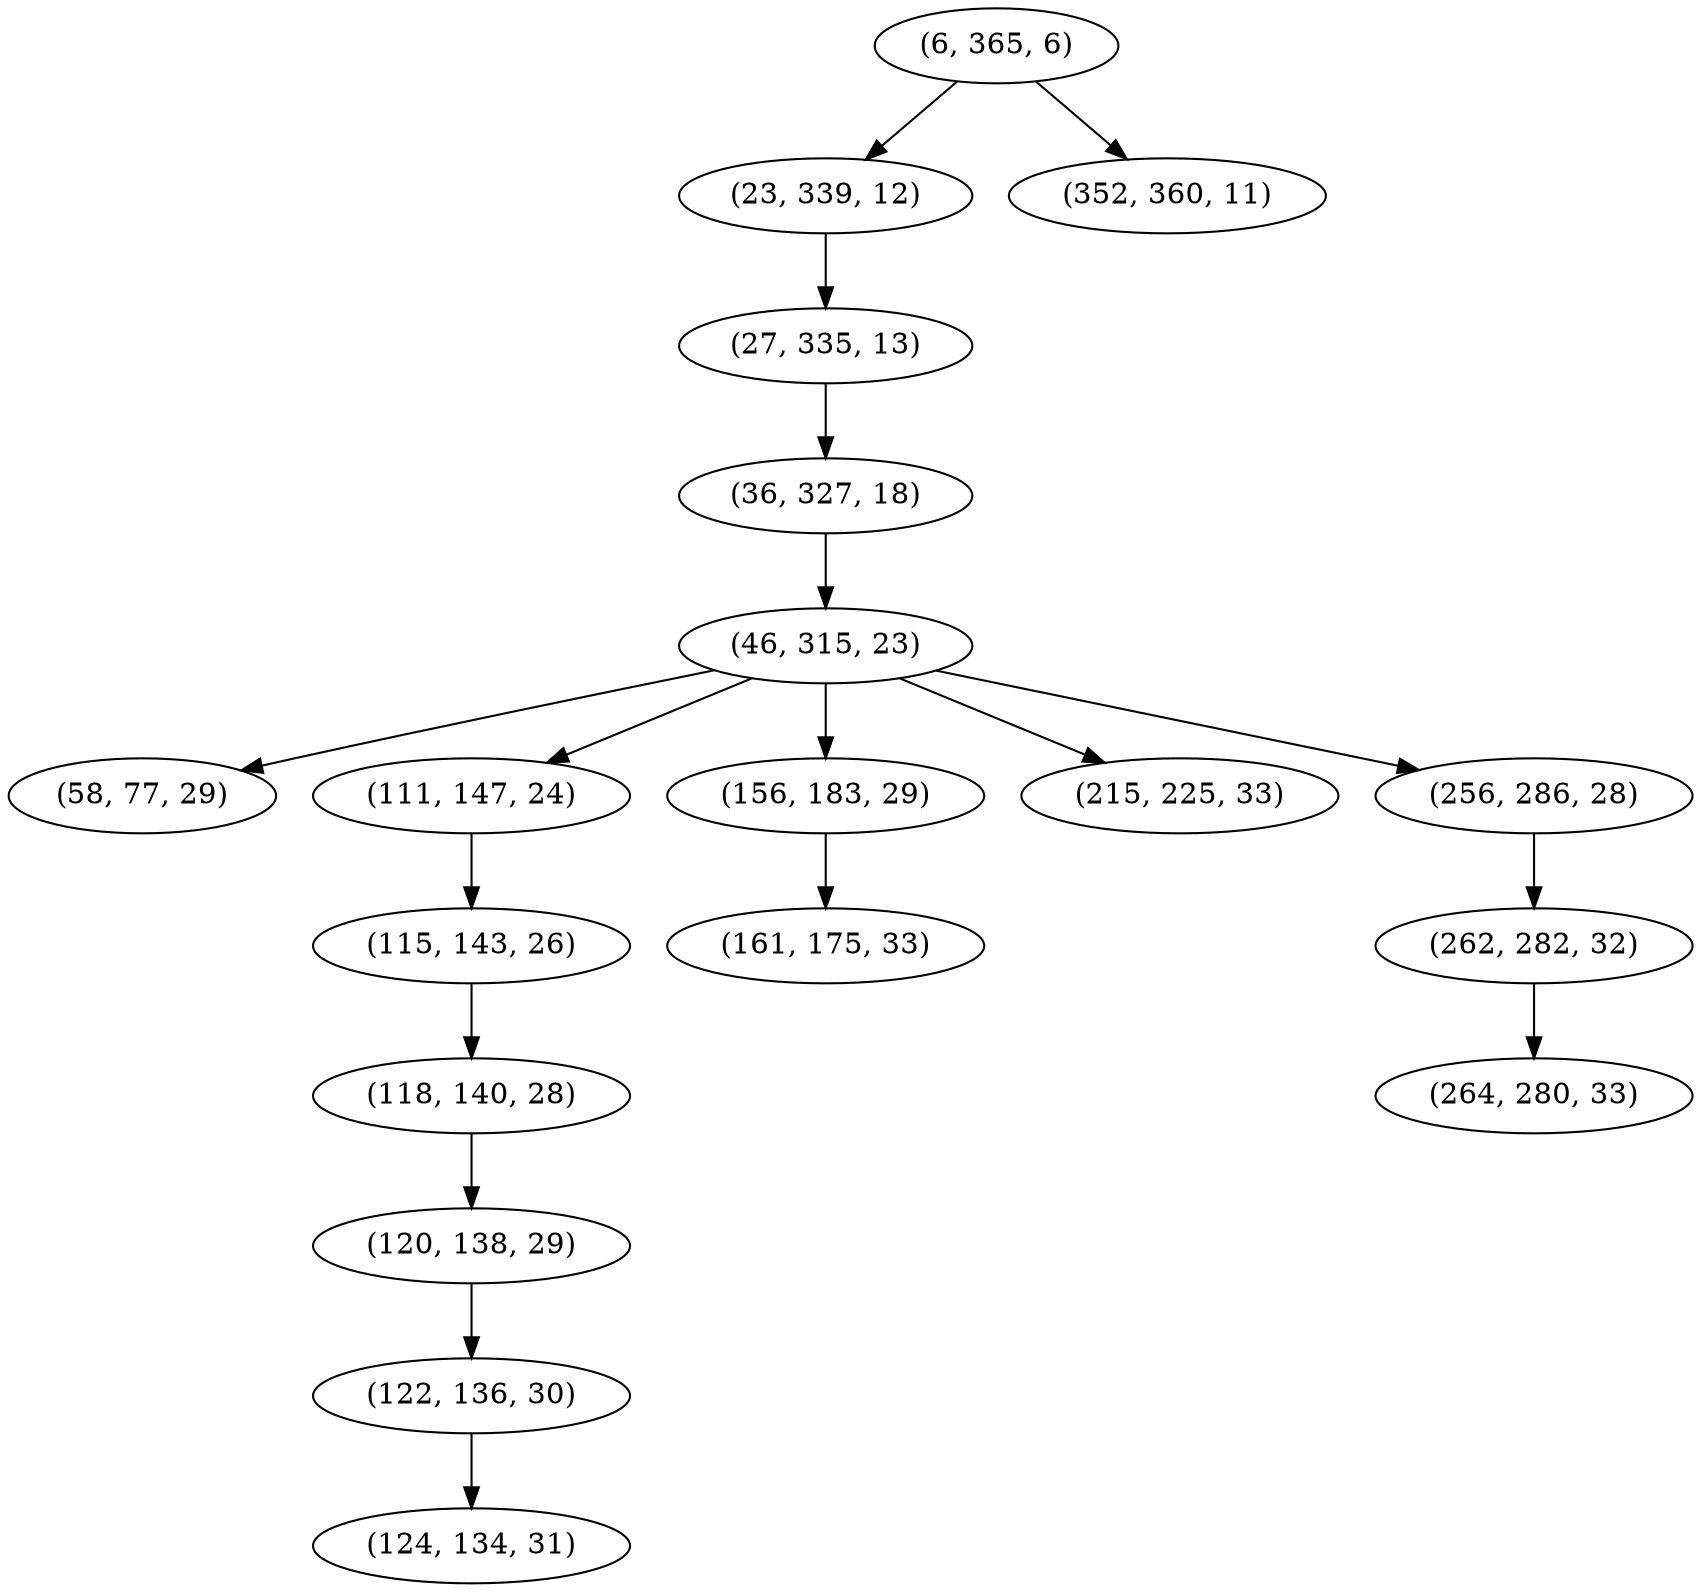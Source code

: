 digraph tree {
    "(6, 365, 6)";
    "(23, 339, 12)";
    "(27, 335, 13)";
    "(36, 327, 18)";
    "(46, 315, 23)";
    "(58, 77, 29)";
    "(111, 147, 24)";
    "(115, 143, 26)";
    "(118, 140, 28)";
    "(120, 138, 29)";
    "(122, 136, 30)";
    "(124, 134, 31)";
    "(156, 183, 29)";
    "(161, 175, 33)";
    "(215, 225, 33)";
    "(256, 286, 28)";
    "(262, 282, 32)";
    "(264, 280, 33)";
    "(352, 360, 11)";
    "(6, 365, 6)" -> "(23, 339, 12)";
    "(6, 365, 6)" -> "(352, 360, 11)";
    "(23, 339, 12)" -> "(27, 335, 13)";
    "(27, 335, 13)" -> "(36, 327, 18)";
    "(36, 327, 18)" -> "(46, 315, 23)";
    "(46, 315, 23)" -> "(58, 77, 29)";
    "(46, 315, 23)" -> "(111, 147, 24)";
    "(46, 315, 23)" -> "(156, 183, 29)";
    "(46, 315, 23)" -> "(215, 225, 33)";
    "(46, 315, 23)" -> "(256, 286, 28)";
    "(111, 147, 24)" -> "(115, 143, 26)";
    "(115, 143, 26)" -> "(118, 140, 28)";
    "(118, 140, 28)" -> "(120, 138, 29)";
    "(120, 138, 29)" -> "(122, 136, 30)";
    "(122, 136, 30)" -> "(124, 134, 31)";
    "(156, 183, 29)" -> "(161, 175, 33)";
    "(256, 286, 28)" -> "(262, 282, 32)";
    "(262, 282, 32)" -> "(264, 280, 33)";
}
